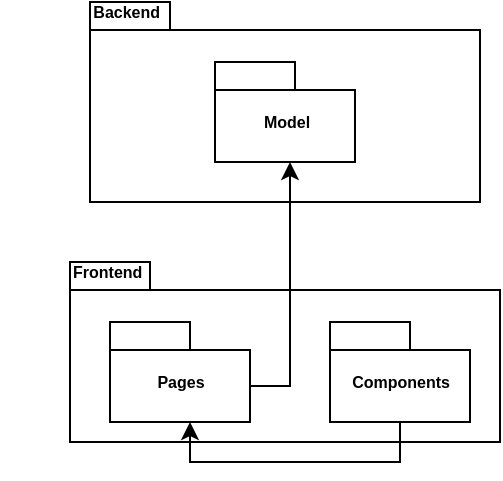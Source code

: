 <mxfile version="20.6.0" type="google"><diagram id="BTUZasSusYSS4AaBFl8M" name="Page-1"><mxGraphModel dx="565" dy="1325" grid="1" gridSize="10" guides="1" tooltips="1" connect="1" arrows="1" fold="1" page="1" pageScale="1" pageWidth="700" pageHeight="1000" math="0" shadow="0"><root><mxCell id="0"/><mxCell id="1" parent="0"/><mxCell id="Dwb7TFN-kIlhi9w4t9Dj-1" value="" style="shape=folder;fontStyle=1;spacingTop=10;tabWidth=40;tabHeight=14;tabPosition=left;html=1;fontSize=8;" vertex="1" parent="1"><mxGeometry x="275" y="-100" width="195" height="100" as="geometry"/></mxCell><mxCell id="Dwb7TFN-kIlhi9w4t9Dj-2" value="Model" style="shape=folder;fontStyle=1;spacingTop=10;tabWidth=40;tabHeight=14;tabPosition=left;html=1;fontSize=8;" vertex="1" parent="1"><mxGeometry x="337.5" y="-70" width="70" height="50" as="geometry"/></mxCell><mxCell id="Dwb7TFN-kIlhi9w4t9Dj-4" value="   Backend" style="text;align=center;fontStyle=1;verticalAlign=middle;spacingLeft=3;spacingRight=3;strokeColor=none;rotatable=0;points=[[0,0.5],[1,0.5]];portConstraint=eastwest;fontSize=8;" vertex="1" parent="1"><mxGeometry x="275" y="-100" width="30" height="10" as="geometry"/></mxCell><mxCell id="Dwb7TFN-kIlhi9w4t9Dj-19" value="" style="shape=folder;fontStyle=1;spacingTop=10;tabWidth=40;tabHeight=14;tabPosition=left;html=1;fontSize=8;" vertex="1" parent="1"><mxGeometry x="265" y="30" width="215" height="90" as="geometry"/></mxCell><mxCell id="Dwb7TFN-kIlhi9w4t9Dj-20" value="&lt;span style=&quot;font-size: 8px;&quot;&gt;&amp;nbsp; &amp;nbsp;Frontend&lt;/span&gt;" style="text;strokeColor=none;fillColor=none;html=1;fontSize=24;fontStyle=1;verticalAlign=middle;align=center;" vertex="1" parent="1"><mxGeometry x="230" y="10" width="100" height="40" as="geometry"/></mxCell><mxCell id="Dwb7TFN-kIlhi9w4t9Dj-21" value="Pages" style="shape=folder;fontStyle=1;spacingTop=10;tabWidth=40;tabHeight=14;tabPosition=left;html=1;fontSize=8;" vertex="1" parent="1"><mxGeometry x="285" y="60" width="70" height="50" as="geometry"/></mxCell><mxCell id="Dwb7TFN-kIlhi9w4t9Dj-22" value="Components" style="shape=folder;fontStyle=1;spacingTop=10;tabWidth=40;tabHeight=14;tabPosition=left;html=1;fontSize=8;" vertex="1" parent="1"><mxGeometry x="395" y="60" width="70" height="50" as="geometry"/></mxCell><mxCell id="Dwb7TFN-kIlhi9w4t9Dj-25" value="" style="edgeStyle=segmentEdgeStyle;endArrow=classic;html=1;rounded=0;fontSize=8;exitX=0;exitY=0;exitDx=70;exitDy=32;exitPerimeter=0;" edge="1" parent="1" source="Dwb7TFN-kIlhi9w4t9Dj-21"><mxGeometry width="50" height="50" relative="1" as="geometry"><mxPoint x="325" y="30" as="sourcePoint"/><mxPoint x="375" y="-20" as="targetPoint"/></mxGeometry></mxCell><mxCell id="Dwb7TFN-kIlhi9w4t9Dj-26" value="" style="edgeStyle=segmentEdgeStyle;endArrow=classic;html=1;rounded=0;fontSize=8;exitX=0.5;exitY=1;exitDx=0;exitDy=0;exitPerimeter=0;" edge="1" parent="1" source="Dwb7TFN-kIlhi9w4t9Dj-22"><mxGeometry width="50" height="50" relative="1" as="geometry"><mxPoint x="275" y="160" as="sourcePoint"/><mxPoint x="325" y="110" as="targetPoint"/><Array as="points"><mxPoint x="430" y="130"/><mxPoint x="325" y="130"/></Array></mxGeometry></mxCell></root></mxGraphModel></diagram></mxfile>